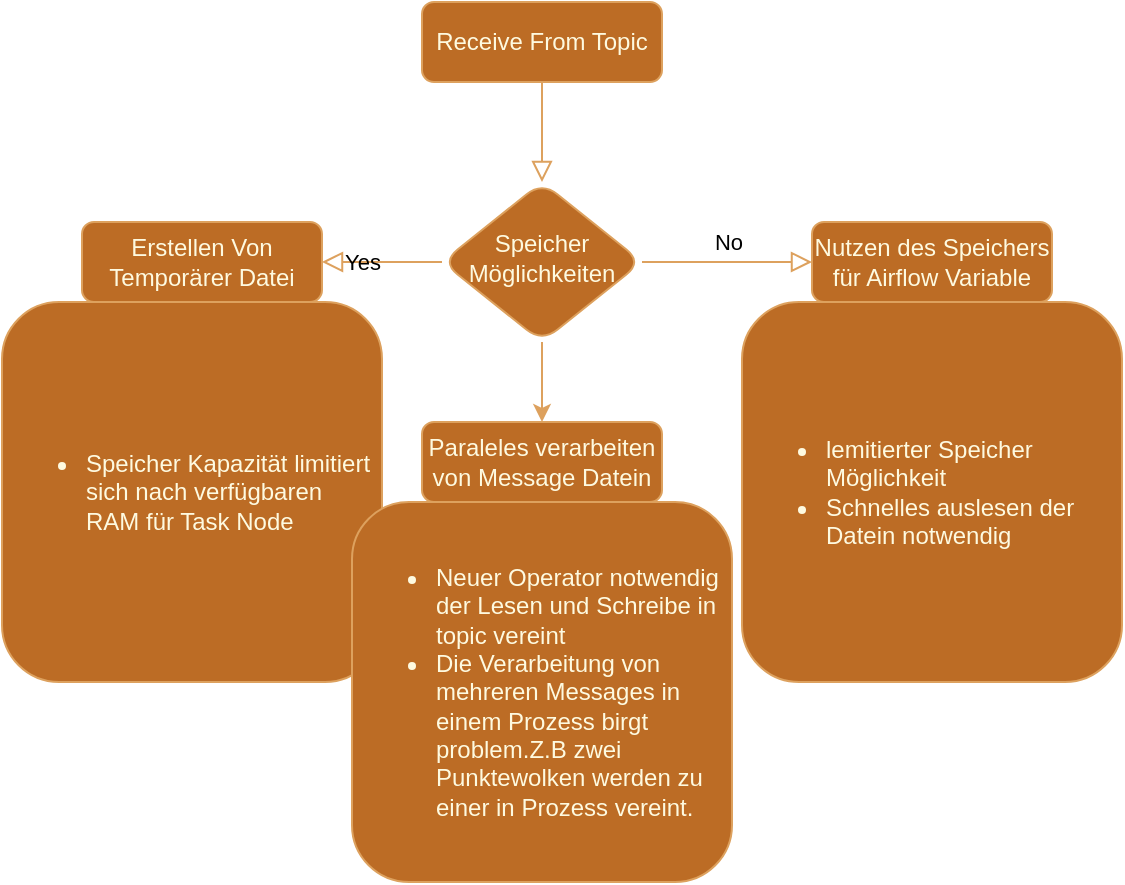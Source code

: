 <mxfile version="22.1.16" type="github">
  <diagram id="C5RBs43oDa-KdzZeNtuy" name="Page-1">
    <mxGraphModel dx="1434" dy="703" grid="1" gridSize="10" guides="1" tooltips="1" connect="1" arrows="1" fold="1" page="1" pageScale="1" pageWidth="827" pageHeight="1169" math="0" shadow="0">
      <root>
        <mxCell id="WIyWlLk6GJQsqaUBKTNV-0" />
        <mxCell id="WIyWlLk6GJQsqaUBKTNV-1" parent="WIyWlLk6GJQsqaUBKTNV-0" />
        <mxCell id="WIyWlLk6GJQsqaUBKTNV-2" value="" style="rounded=1;html=1;jettySize=auto;orthogonalLoop=1;fontSize=11;endArrow=block;endFill=0;endSize=8;strokeWidth=1;shadow=0;labelBackgroundColor=none;edgeStyle=orthogonalEdgeStyle;strokeColor=#DDA15E;fontColor=default;" parent="WIyWlLk6GJQsqaUBKTNV-1" source="WIyWlLk6GJQsqaUBKTNV-3" target="WIyWlLk6GJQsqaUBKTNV-6" edge="1">
          <mxGeometry relative="1" as="geometry" />
        </mxCell>
        <mxCell id="WIyWlLk6GJQsqaUBKTNV-3" value="Receive From Topic" style="rounded=1;whiteSpace=wrap;html=1;fontSize=12;glass=0;strokeWidth=1;shadow=0;labelBackgroundColor=none;fillColor=#BC6C25;strokeColor=#DDA15E;fontColor=#FEFAE0;" parent="WIyWlLk6GJQsqaUBKTNV-1" vertex="1">
          <mxGeometry x="390" y="70" width="120" height="40" as="geometry" />
        </mxCell>
        <mxCell id="WIyWlLk6GJQsqaUBKTNV-4" value="Yes" style="rounded=1;html=1;jettySize=auto;orthogonalLoop=1;fontSize=11;endArrow=block;endFill=0;endSize=8;strokeWidth=1;shadow=0;labelBackgroundColor=none;edgeStyle=orthogonalEdgeStyle;exitX=0;exitY=0.5;exitDx=0;exitDy=0;strokeColor=#DDA15E;fontColor=default;" parent="WIyWlLk6GJQsqaUBKTNV-1" source="WIyWlLk6GJQsqaUBKTNV-6" edge="1">
          <mxGeometry x="-0.025" y="-10" relative="1" as="geometry">
            <mxPoint x="-1" as="offset" />
            <mxPoint x="340" y="200" as="targetPoint" />
            <Array as="points" />
          </mxGeometry>
        </mxCell>
        <mxCell id="WIyWlLk6GJQsqaUBKTNV-5" value="No" style="edgeStyle=orthogonalEdgeStyle;rounded=1;html=1;jettySize=auto;orthogonalLoop=1;fontSize=11;endArrow=block;endFill=0;endSize=8;strokeWidth=1;shadow=0;labelBackgroundColor=none;strokeColor=#DDA15E;fontColor=default;" parent="WIyWlLk6GJQsqaUBKTNV-1" source="WIyWlLk6GJQsqaUBKTNV-6" target="WIyWlLk6GJQsqaUBKTNV-7" edge="1">
          <mxGeometry y="10" relative="1" as="geometry">
            <mxPoint as="offset" />
          </mxGeometry>
        </mxCell>
        <mxCell id="PT9XRBmgutVsvM2LyhZx-4" value="" style="edgeStyle=orthogonalEdgeStyle;rounded=1;orthogonalLoop=1;jettySize=auto;html=1;labelBackgroundColor=none;strokeColor=#DDA15E;fontColor=default;" edge="1" parent="WIyWlLk6GJQsqaUBKTNV-1" source="WIyWlLk6GJQsqaUBKTNV-6" target="PT9XRBmgutVsvM2LyhZx-3">
          <mxGeometry relative="1" as="geometry" />
        </mxCell>
        <mxCell id="WIyWlLk6GJQsqaUBKTNV-6" value="Speicher&lt;br&gt;Möglichkeiten" style="rhombus;whiteSpace=wrap;html=1;shadow=0;fontFamily=Helvetica;fontSize=12;align=center;strokeWidth=1;spacing=6;spacingTop=-4;rounded=1;labelBackgroundColor=none;fillColor=#BC6C25;strokeColor=#DDA15E;fontColor=#FEFAE0;" parent="WIyWlLk6GJQsqaUBKTNV-1" vertex="1">
          <mxGeometry x="400" y="160" width="100" height="80" as="geometry" />
        </mxCell>
        <mxCell id="WIyWlLk6GJQsqaUBKTNV-7" value="Nutzen des Speichers für Airflow Variable" style="rounded=1;whiteSpace=wrap;html=1;fontSize=12;glass=0;strokeWidth=1;shadow=0;labelBackgroundColor=none;fillColor=#BC6C25;strokeColor=#DDA15E;fontColor=#FEFAE0;" parent="WIyWlLk6GJQsqaUBKTNV-1" vertex="1">
          <mxGeometry x="585" y="180" width="120" height="40" as="geometry" />
        </mxCell>
        <mxCell id="PT9XRBmgutVsvM2LyhZx-0" value="Erstellen Von Temporärer Datei" style="rounded=1;whiteSpace=wrap;html=1;fontSize=12;glass=0;strokeWidth=1;shadow=0;labelBackgroundColor=none;fillColor=#BC6C25;strokeColor=#DDA15E;fontColor=#FEFAE0;" vertex="1" parent="WIyWlLk6GJQsqaUBKTNV-1">
          <mxGeometry x="220" y="180" width="120" height="40" as="geometry" />
        </mxCell>
        <mxCell id="PT9XRBmgutVsvM2LyhZx-1" value="&lt;ul&gt;&lt;li&gt;lemitierter Speicher Möglichkeit&lt;/li&gt;&lt;li&gt;Schnelles auslesen der Datein notwendig&lt;/li&gt;&lt;/ul&gt;&lt;div style=&quot;text-align: justify;&quot;&gt;&lt;/div&gt;" style="whiteSpace=wrap;html=1;aspect=fixed;align=left;rounded=1;labelBackgroundColor=none;fillColor=#BC6C25;strokeColor=#DDA15E;fontColor=#FEFAE0;" vertex="1" parent="WIyWlLk6GJQsqaUBKTNV-1">
          <mxGeometry x="550" y="220" width="190" height="190" as="geometry" />
        </mxCell>
        <mxCell id="PT9XRBmgutVsvM2LyhZx-2" value="&lt;ul&gt;&lt;li&gt;Speicher Kapazität limitiert sich nach verfügbaren RAM für Task Node&lt;/li&gt;&lt;/ul&gt;&lt;div style=&quot;text-align: justify;&quot;&gt;&lt;/div&gt;" style="whiteSpace=wrap;html=1;aspect=fixed;align=left;rounded=1;labelBackgroundColor=none;fillColor=#BC6C25;strokeColor=#DDA15E;fontColor=#FEFAE0;" vertex="1" parent="WIyWlLk6GJQsqaUBKTNV-1">
          <mxGeometry x="180" y="220" width="190" height="190" as="geometry" />
        </mxCell>
        <mxCell id="PT9XRBmgutVsvM2LyhZx-3" value="Paraleles verarbeiten von Message Datein" style="rounded=1;whiteSpace=wrap;html=1;fontSize=12;glass=0;strokeWidth=1;shadow=0;labelBackgroundColor=none;fillColor=#BC6C25;strokeColor=#DDA15E;fontColor=#FEFAE0;" vertex="1" parent="WIyWlLk6GJQsqaUBKTNV-1">
          <mxGeometry x="390" y="280" width="120" height="40" as="geometry" />
        </mxCell>
        <mxCell id="PT9XRBmgutVsvM2LyhZx-5" value="&lt;ul&gt;&lt;li&gt;Neuer Operator notwendig der Lesen und Schreibe in topic vereint&lt;/li&gt;&lt;li&gt;Die Verarbeitung von mehreren Messages in einem Prozess birgt problem.Z.B zwei Punktewolken werden zu einer in Prozess vereint.&lt;/li&gt;&lt;/ul&gt;&lt;div style=&quot;text-align: justify;&quot;&gt;&lt;/div&gt;" style="whiteSpace=wrap;html=1;aspect=fixed;align=left;rounded=1;labelBackgroundColor=none;fillColor=#BC6C25;strokeColor=#DDA15E;fontColor=#FEFAE0;" vertex="1" parent="WIyWlLk6GJQsqaUBKTNV-1">
          <mxGeometry x="355" y="320" width="190" height="190" as="geometry" />
        </mxCell>
      </root>
    </mxGraphModel>
  </diagram>
</mxfile>
